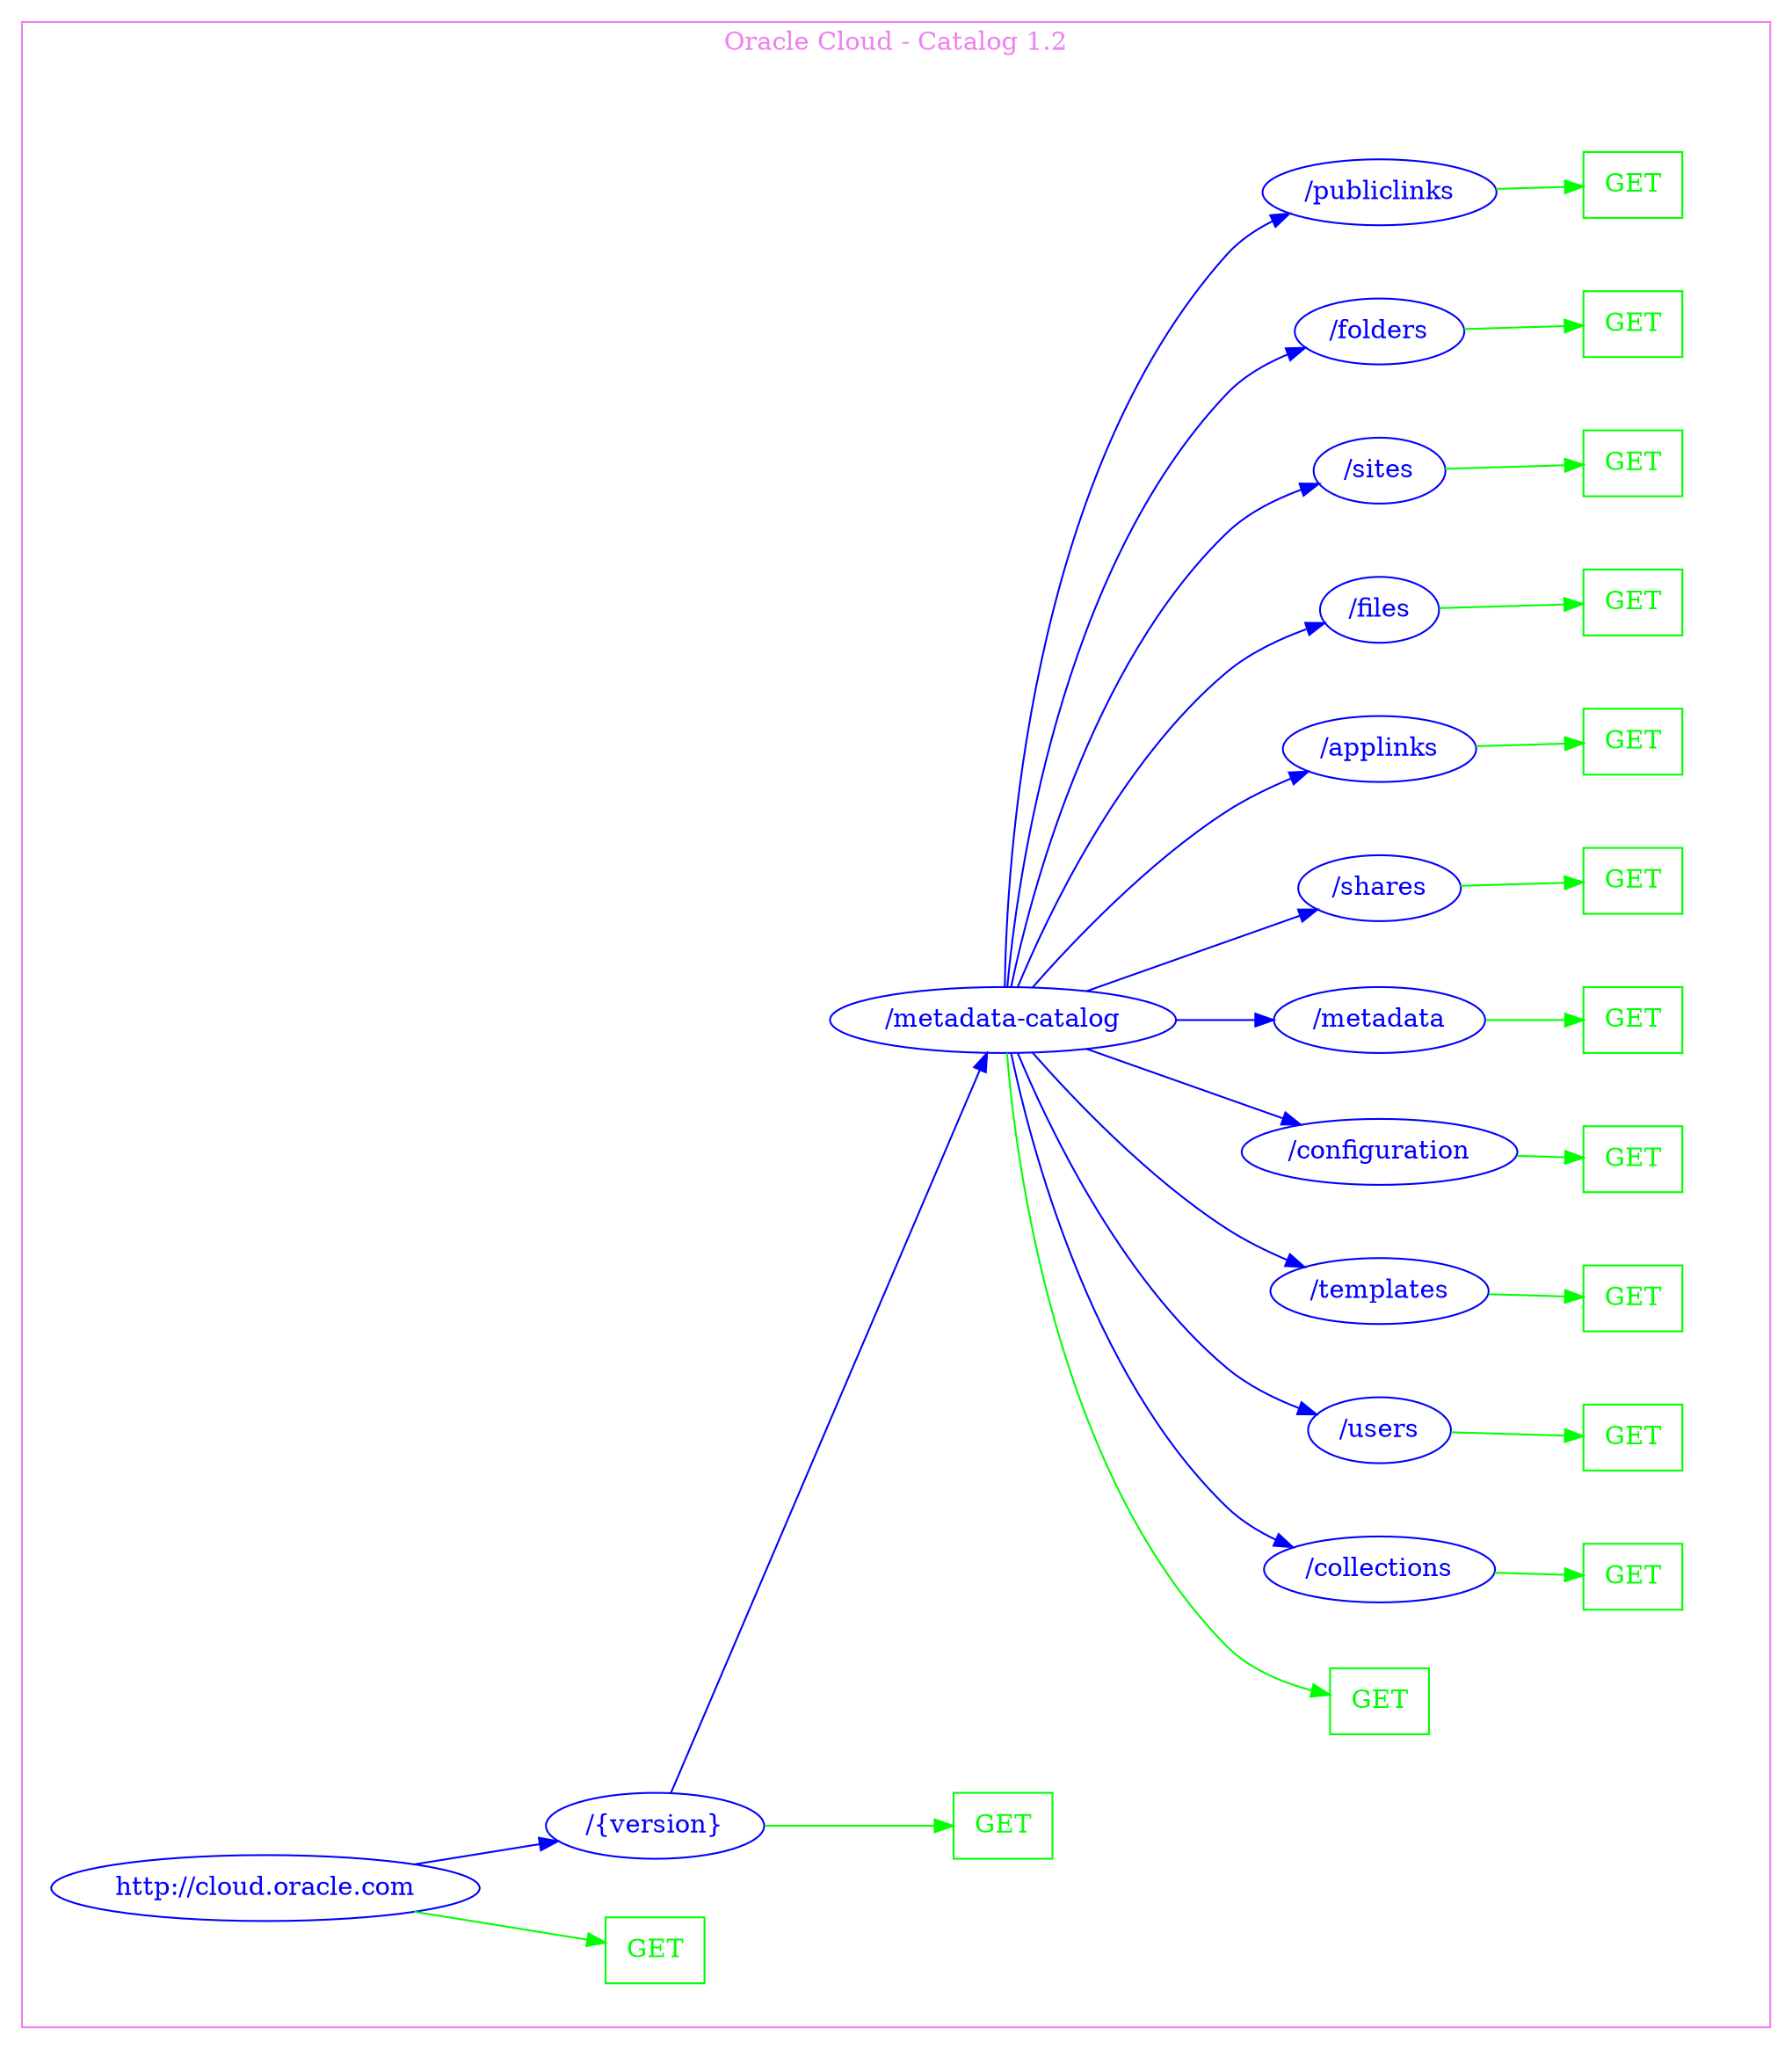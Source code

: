 digraph Cloud_Computing_REST_API {
rankdir="LR";
subgraph cluster_0 {
label="Oracle Cloud - Catalog 1.2"
color=violet
fontcolor=violet
subgraph cluster_1 {
label=""
color=white
fontcolor=white
node1 [label="http://cloud.oracle.com", shape="ellipse", color="blue", fontcolor="blue"]
node1 -> node2 [color="green", fontcolor="green"]
subgraph cluster_2 {
label=""
color=white
fontcolor=white
node2 [label="GET", shape="box", color="green", fontcolor="green"]
}
node1 -> node3 [color="blue", fontcolor="blue"]
subgraph cluster_3 {
label=""
color=white
fontcolor=white
node3 [label="/{version}", shape="ellipse", color="blue", fontcolor="blue"]
node3 -> node4 [color="green", fontcolor="green"]
subgraph cluster_4 {
label=""
color=white
fontcolor=white
node4 [label="GET", shape="box", color="green", fontcolor="green"]
}
node3 -> node5 [color="blue", fontcolor="blue"]
subgraph cluster_5 {
label=""
color=white
fontcolor=white
node5 [label="/metadata-catalog", shape="ellipse", color="blue", fontcolor="blue"]
node5 -> node6 [color="green", fontcolor="green"]
subgraph cluster_6 {
label=""
color=white
fontcolor=white
node6 [label="GET", shape="box", color="green", fontcolor="green"]
}
node5 -> node7 [color="blue", fontcolor="blue"]
subgraph cluster_7 {
label=""
color=white
fontcolor=white
node7 [label="/collections", shape="ellipse", color="blue", fontcolor="blue"]
node7 -> node8 [color="green", fontcolor="green"]
subgraph cluster_8 {
label=""
color=white
fontcolor=white
node8 [label="GET", shape="box", color="green", fontcolor="green"]
}
}
node5 -> node9 [color="blue", fontcolor="blue"]
subgraph cluster_9 {
label=""
color=white
fontcolor=white
node9 [label="/users", shape="ellipse", color="blue", fontcolor="blue"]
node9 -> node10 [color="green", fontcolor="green"]
subgraph cluster_10 {
label=""
color=white
fontcolor=white
node10 [label="GET", shape="box", color="green", fontcolor="green"]
}
}
node5 -> node11 [color="blue", fontcolor="blue"]
subgraph cluster_11 {
label=""
color=white
fontcolor=white
node11 [label="/templates", shape="ellipse", color="blue", fontcolor="blue"]
node11 -> node12 [color="green", fontcolor="green"]
subgraph cluster_12 {
label=""
color=white
fontcolor=white
node12 [label="GET", shape="box", color="green", fontcolor="green"]
}
}
node5 -> node13 [color="blue", fontcolor="blue"]
subgraph cluster_13 {
label=""
color=white
fontcolor=white
node13 [label="/configuration", shape="ellipse", color="blue", fontcolor="blue"]
node13 -> node14 [color="green", fontcolor="green"]
subgraph cluster_14 {
label=""
color=white
fontcolor=white
node14 [label="GET", shape="box", color="green", fontcolor="green"]
}
}
node5 -> node15 [color="blue", fontcolor="blue"]
subgraph cluster_15 {
label=""
color=white
fontcolor=white
node15 [label="/metadata", shape="ellipse", color="blue", fontcolor="blue"]
node15 -> node16 [color="green", fontcolor="green"]
subgraph cluster_16 {
label=""
color=white
fontcolor=white
node16 [label="GET", shape="box", color="green", fontcolor="green"]
}
}
node5 -> node17 [color="blue", fontcolor="blue"]
subgraph cluster_17 {
label=""
color=white
fontcolor=white
node17 [label="/shares", shape="ellipse", color="blue", fontcolor="blue"]
node17 -> node18 [color="green", fontcolor="green"]
subgraph cluster_18 {
label=""
color=white
fontcolor=white
node18 [label="GET", shape="box", color="green", fontcolor="green"]
}
}
node5 -> node19 [color="blue", fontcolor="blue"]
subgraph cluster_19 {
label=""
color=white
fontcolor=white
node19 [label="/applinks", shape="ellipse", color="blue", fontcolor="blue"]
node19 -> node20 [color="green", fontcolor="green"]
subgraph cluster_20 {
label=""
color=white
fontcolor=white
node20 [label="GET", shape="box", color="green", fontcolor="green"]
}
}
node5 -> node21 [color="blue", fontcolor="blue"]
subgraph cluster_21 {
label=""
color=white
fontcolor=white
node21 [label="/files", shape="ellipse", color="blue", fontcolor="blue"]
node21 -> node22 [color="green", fontcolor="green"]
subgraph cluster_22 {
label=""
color=white
fontcolor=white
node22 [label="GET", shape="box", color="green", fontcolor="green"]
}
}
node5 -> node23 [color="blue", fontcolor="blue"]
subgraph cluster_23 {
label=""
color=white
fontcolor=white
node23 [label="/sites", shape="ellipse", color="blue", fontcolor="blue"]
node23 -> node24 [color="green", fontcolor="green"]
subgraph cluster_24 {
label=""
color=white
fontcolor=white
node24 [label="GET", shape="box", color="green", fontcolor="green"]
}
}
node5 -> node25 [color="blue", fontcolor="blue"]
subgraph cluster_25 {
label=""
color=white
fontcolor=white
node25 [label="/folders", shape="ellipse", color="blue", fontcolor="blue"]
node25 -> node26 [color="green", fontcolor="green"]
subgraph cluster_26 {
label=""
color=white
fontcolor=white
node26 [label="GET", shape="box", color="green", fontcolor="green"]
}
}
node5 -> node27 [color="blue", fontcolor="blue"]
subgraph cluster_27 {
label=""
color=white
fontcolor=white
node27 [label="/publiclinks", shape="ellipse", color="blue", fontcolor="blue"]
node27 -> node28 [color="green", fontcolor="green"]
subgraph cluster_28 {
label=""
color=white
fontcolor=white
node28 [label="GET", shape="box", color="green", fontcolor="green"]
}
}
}
}
}
}
}
